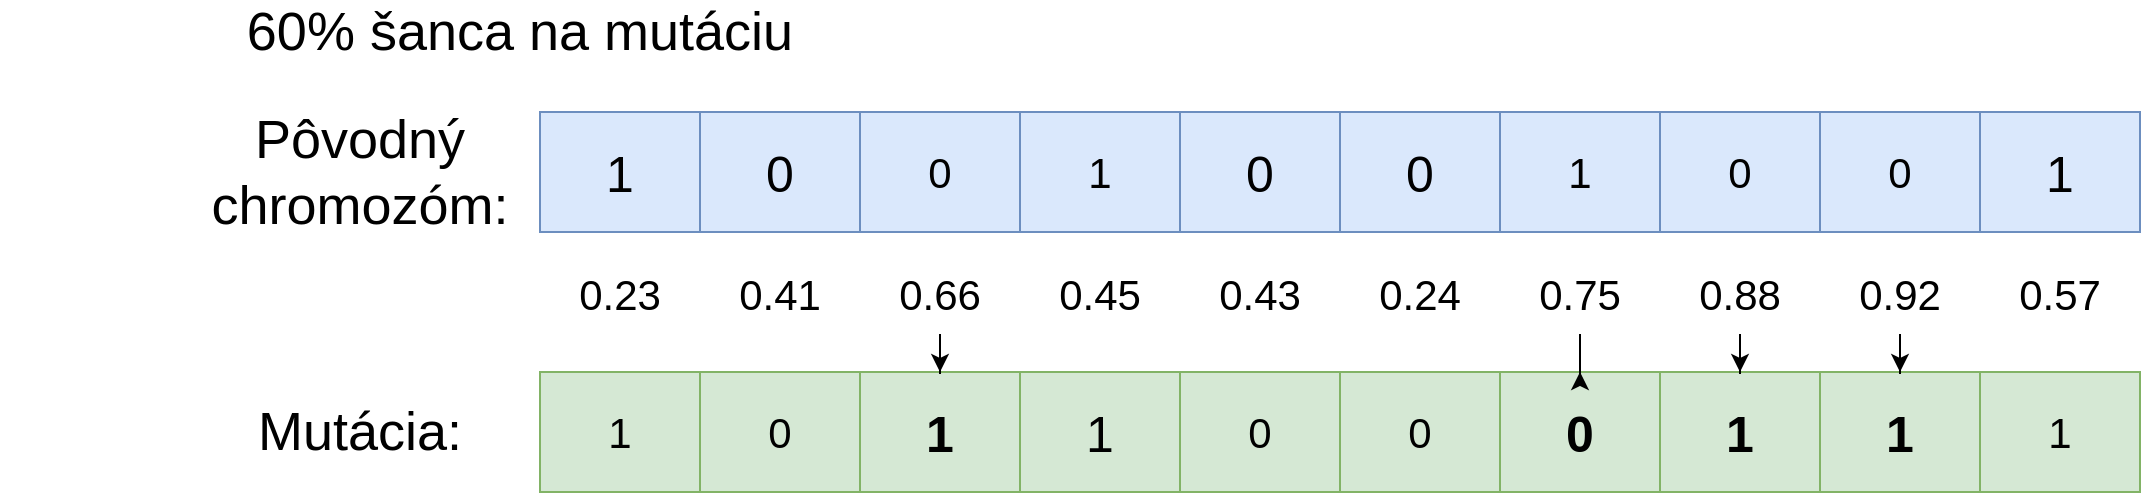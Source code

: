 <mxfile version="12.9.3" type="device"><diagram id="07fea595-8f29-1299-0266-81d95cde20df" name="Page-1"><mxGraphModel dx="2275" dy="3" grid="1" gridSize="10" guides="1" tooltips="1" connect="1" arrows="1" fold="1" page="1" pageScale="1" pageWidth="1169" pageHeight="827" background="#ffffff" math="0" shadow="0"><root><mxCell id="0"/><mxCell id="1" parent="0"/><mxCell id="eteaiQeDkPV6zUrZQ7vl-657" value="0" style="rounded=0;whiteSpace=wrap;html=1;fillColor=#dae8fc;strokeColor=#6c8ebf;fontSize=21;fontStyle=0" parent="1" vertex="1"><mxGeometry x="330" y="1030" width="80" height="60" as="geometry"/></mxCell><mxCell id="eteaiQeDkPV6zUrZQ7vl-658" value="1" style="rounded=0;whiteSpace=wrap;html=1;fillColor=#dae8fc;strokeColor=#6c8ebf;fontSize=21;" parent="1" vertex="1"><mxGeometry x="410" y="1030" width="80" height="60" as="geometry"/></mxCell><mxCell id="eteaiQeDkPV6zUrZQ7vl-659" value="0" style="rounded=0;whiteSpace=wrap;html=1;fillColor=#dae8fc;strokeColor=#6c8ebf;fontSize=25;fontStyle=0" parent="1" vertex="1"><mxGeometry x="490" y="1030" width="80" height="60" as="geometry"/></mxCell><mxCell id="eteaiQeDkPV6zUrZQ7vl-660" value="0" style="rounded=0;whiteSpace=wrap;html=1;fillColor=#dae8fc;strokeColor=#6c8ebf;fontSize=25;fontStyle=0" parent="1" vertex="1"><mxGeometry x="570" y="1030" width="80" height="60" as="geometry"/></mxCell><mxCell id="eteaiQeDkPV6zUrZQ7vl-661" value="1" style="rounded=0;whiteSpace=wrap;html=1;fillColor=#dae8fc;strokeColor=#6c8ebf;fontSize=21;" parent="1" vertex="1"><mxGeometry x="650" y="1030" width="80" height="60" as="geometry"/></mxCell><mxCell id="eteaiQeDkPV6zUrZQ7vl-662" value="0" style="rounded=0;whiteSpace=wrap;html=1;fillColor=#dae8fc;strokeColor=#6c8ebf;fontSize=21;" parent="1" vertex="1"><mxGeometry x="730" y="1030" width="80" height="60" as="geometry"/></mxCell><mxCell id="eteaiQeDkPV6zUrZQ7vl-663" value="0" style="rounded=0;whiteSpace=wrap;html=1;fillColor=#dae8fc;strokeColor=#6c8ebf;fontSize=21;" parent="1" vertex="1"><mxGeometry x="810" y="1030" width="80" height="60" as="geometry"/></mxCell><mxCell id="eteaiQeDkPV6zUrZQ7vl-664" value="1" style="rounded=0;whiteSpace=wrap;html=1;fillColor=#dae8fc;strokeColor=#6c8ebf;fontSize=25;fontStyle=0" parent="1" vertex="1"><mxGeometry x="890" y="1030" width="80" height="60" as="geometry"/></mxCell><mxCell id="eteaiQeDkPV6zUrZQ7vl-665" value="0" style="rounded=0;whiteSpace=wrap;html=1;fillColor=#dae8fc;strokeColor=#6c8ebf;fontSize=25;fontStyle=0" parent="1" vertex="1"><mxGeometry x="250" y="1030" width="80" height="60" as="geometry"/></mxCell><mxCell id="eteaiQeDkPV6zUrZQ7vl-666" value="1" style="rounded=0;whiteSpace=wrap;html=1;fillColor=#dae8fc;strokeColor=#6c8ebf;fontSize=25;fontStyle=0" parent="1" vertex="1"><mxGeometry x="170" y="1030" width="80" height="60" as="geometry"/></mxCell><mxCell id="eteaiQeDkPV6zUrZQ7vl-667" value="1" style="rounded=0;whiteSpace=wrap;html=1;fillColor=#d5e8d4;strokeColor=#82b366;fontSize=25;fontStyle=1" parent="1" vertex="1"><mxGeometry x="330" y="1160" width="80" height="60" as="geometry"/></mxCell><mxCell id="eteaiQeDkPV6zUrZQ7vl-668" value="1" style="rounded=0;whiteSpace=wrap;html=1;fillColor=#d5e8d4;strokeColor=#82b366;fontSize=25;fontStyle=0" parent="1" vertex="1"><mxGeometry x="410" y="1160" width="80" height="60" as="geometry"/></mxCell><mxCell id="eteaiQeDkPV6zUrZQ7vl-669" value="0" style="rounded=0;whiteSpace=wrap;html=1;fillColor=#d5e8d4;strokeColor=#82b366;fontSize=21;" parent="1" vertex="1"><mxGeometry x="490" y="1160" width="80" height="60" as="geometry"/></mxCell><mxCell id="eteaiQeDkPV6zUrZQ7vl-670" value="0" style="rounded=0;whiteSpace=wrap;html=1;fillColor=#d5e8d4;strokeColor=#82b366;fontSize=21;" parent="1" vertex="1"><mxGeometry x="570" y="1160" width="80" height="60" as="geometry"/></mxCell><mxCell id="eteaiQeDkPV6zUrZQ7vl-671" value="0" style="rounded=0;whiteSpace=wrap;html=1;fillColor=#d5e8d4;strokeColor=#82b366;fontSize=25;fontStyle=1" parent="1" vertex="1"><mxGeometry x="650" y="1160" width="80" height="60" as="geometry"/></mxCell><mxCell id="eteaiQeDkPV6zUrZQ7vl-672" value="1" style="rounded=0;whiteSpace=wrap;html=1;fillColor=#d5e8d4;strokeColor=#82b366;fontSize=25;fontStyle=1" parent="1" vertex="1"><mxGeometry x="730" y="1160" width="80" height="60" as="geometry"/></mxCell><mxCell id="eteaiQeDkPV6zUrZQ7vl-673" value="1" style="rounded=0;whiteSpace=wrap;html=1;fillColor=#d5e8d4;strokeColor=#82b366;fontSize=25;fontStyle=1" parent="1" vertex="1"><mxGeometry x="810" y="1160" width="80" height="60" as="geometry"/></mxCell><mxCell id="eteaiQeDkPV6zUrZQ7vl-674" value="1" style="rounded=0;whiteSpace=wrap;html=1;fillColor=#d5e8d4;strokeColor=#82b366;fontSize=21;" parent="1" vertex="1"><mxGeometry x="890" y="1160" width="80" height="60" as="geometry"/></mxCell><mxCell id="eteaiQeDkPV6zUrZQ7vl-675" value="0" style="rounded=0;whiteSpace=wrap;html=1;fillColor=#d5e8d4;strokeColor=#82b366;fontSize=21;fontStyle=0" parent="1" vertex="1"><mxGeometry x="250" y="1160" width="80" height="60" as="geometry"/></mxCell><mxCell id="eteaiQeDkPV6zUrZQ7vl-676" value="1" style="rounded=0;whiteSpace=wrap;html=1;fillColor=#d5e8d4;strokeColor=#82b366;fontSize=21;" parent="1" vertex="1"><mxGeometry x="170" y="1160" width="80" height="60" as="geometry"/></mxCell><mxCell id="eteaiQeDkPV6zUrZQ7vl-689" style="edgeStyle=orthogonalEdgeStyle;rounded=0;orthogonalLoop=1;jettySize=auto;html=1;entryX=0.5;entryY=0;entryDx=0;entryDy=0;fontSize=21;" parent="1" source="eteaiQeDkPV6zUrZQ7vl-677" target="eteaiQeDkPV6zUrZQ7vl-667" edge="1"><mxGeometry relative="1" as="geometry"/></mxCell><mxCell id="eteaiQeDkPV6zUrZQ7vl-677" value="0.66" style="rounded=0;whiteSpace=wrap;html=1;fontSize=21;gradientColor=none;fillColor=#ffffff;strokeColor=none;" parent="1" vertex="1"><mxGeometry x="330" y="1101" width="80" height="40" as="geometry"/></mxCell><mxCell id="eteaiQeDkPV6zUrZQ7vl-678" value="0.45" style="rounded=0;whiteSpace=wrap;html=1;fontSize=21;gradientColor=none;fillColor=#ffffff;strokeColor=none;" parent="1" vertex="1"><mxGeometry x="410" y="1101" width="80" height="40" as="geometry"/></mxCell><mxCell id="eteaiQeDkPV6zUrZQ7vl-679" value="0.43" style="rounded=0;whiteSpace=wrap;html=1;fontSize=21;gradientColor=none;fillColor=#ffffff;strokeColor=none;" parent="1" vertex="1"><mxGeometry x="490" y="1101" width="80" height="40" as="geometry"/></mxCell><mxCell id="eteaiQeDkPV6zUrZQ7vl-680" value="0.24" style="rounded=0;whiteSpace=wrap;html=1;fontSize=21;gradientColor=none;fillColor=#ffffff;strokeColor=none;" parent="1" vertex="1"><mxGeometry x="570" y="1101" width="80" height="40" as="geometry"/></mxCell><mxCell id="eteaiQeDkPV6zUrZQ7vl-693" style="edgeStyle=orthogonalEdgeStyle;rounded=0;orthogonalLoop=1;jettySize=auto;html=1;fontSize=21;" parent="1" source="eteaiQeDkPV6zUrZQ7vl-681" edge="1"><mxGeometry relative="1" as="geometry"><mxPoint x="690" y="1160" as="targetPoint"/></mxGeometry></mxCell><mxCell id="eteaiQeDkPV6zUrZQ7vl-681" value="0.75" style="rounded=0;whiteSpace=wrap;html=1;fontSize=21;gradientColor=none;fillColor=#ffffff;strokeColor=none;" parent="1" vertex="1"><mxGeometry x="650" y="1101" width="80" height="40" as="geometry"/></mxCell><mxCell id="eteaiQeDkPV6zUrZQ7vl-694" style="edgeStyle=orthogonalEdgeStyle;rounded=0;orthogonalLoop=1;jettySize=auto;html=1;fontSize=21;" parent="1" source="eteaiQeDkPV6zUrZQ7vl-682" target="eteaiQeDkPV6zUrZQ7vl-672" edge="1"><mxGeometry relative="1" as="geometry"/></mxCell><mxCell id="eteaiQeDkPV6zUrZQ7vl-682" value="0.88" style="rounded=0;whiteSpace=wrap;html=1;fontSize=21;gradientColor=none;fillColor=#ffffff;strokeColor=none;" parent="1" vertex="1"><mxGeometry x="730" y="1101" width="80" height="40" as="geometry"/></mxCell><mxCell id="eteaiQeDkPV6zUrZQ7vl-695" style="edgeStyle=orthogonalEdgeStyle;rounded=0;orthogonalLoop=1;jettySize=auto;html=1;entryX=0.5;entryY=0;entryDx=0;entryDy=0;fontSize=21;" parent="1" source="eteaiQeDkPV6zUrZQ7vl-683" target="eteaiQeDkPV6zUrZQ7vl-673" edge="1"><mxGeometry relative="1" as="geometry"/></mxCell><mxCell id="eteaiQeDkPV6zUrZQ7vl-683" value="0.92" style="rounded=0;whiteSpace=wrap;html=1;fontSize=21;gradientColor=none;fillColor=#ffffff;strokeColor=none;" parent="1" vertex="1"><mxGeometry x="810" y="1101" width="80" height="40" as="geometry"/></mxCell><mxCell id="eteaiQeDkPV6zUrZQ7vl-684" value="0.57" style="rounded=0;whiteSpace=wrap;html=1;fontSize=21;gradientColor=none;fillColor=#ffffff;strokeColor=none;" parent="1" vertex="1"><mxGeometry x="890" y="1101" width="80" height="40" as="geometry"/></mxCell><mxCell id="eteaiQeDkPV6zUrZQ7vl-685" value="0.41" style="rounded=0;whiteSpace=wrap;html=1;fontSize=21;gradientColor=none;fillColor=#ffffff;strokeColor=none;" parent="1" vertex="1"><mxGeometry x="250" y="1101" width="80" height="40" as="geometry"/></mxCell><mxCell id="eteaiQeDkPV6zUrZQ7vl-686" value="0.23" style="rounded=0;whiteSpace=wrap;html=1;fontSize=21;gradientColor=none;fillColor=#ffffff;strokeColor=none;" parent="1" vertex="1"><mxGeometry x="170" y="1101" width="80" height="40" as="geometry"/></mxCell><mxCell id="eteaiQeDkPV6zUrZQ7vl-712" value="Pôvodný chromozóm:" style="text;html=1;strokeColor=none;fillColor=none;align=center;verticalAlign=middle;whiteSpace=wrap;rounded=0;fontSize=27;" parent="1" vertex="1"><mxGeometry x="20" y="1050" width="120" height="20" as="geometry"/></mxCell><mxCell id="eteaiQeDkPV6zUrZQ7vl-716" value="60% šanca na mutáciu" style="text;html=1;strokeColor=none;fillColor=none;align=center;verticalAlign=middle;whiteSpace=wrap;rounded=0;fontSize=27;" parent="1" vertex="1"><mxGeometry x="-100" y="980" width="520" height="20" as="geometry"/></mxCell><mxCell id="0MVBJY7sgjfk__H4BLqA-1" value="Mutácia:" style="text;html=1;strokeColor=none;fillColor=none;align=center;verticalAlign=middle;whiteSpace=wrap;rounded=0;fontSize=27;" parent="1" vertex="1"><mxGeometry x="20" y="1180" width="120" height="20" as="geometry"/></mxCell></root></mxGraphModel></diagram></mxfile>